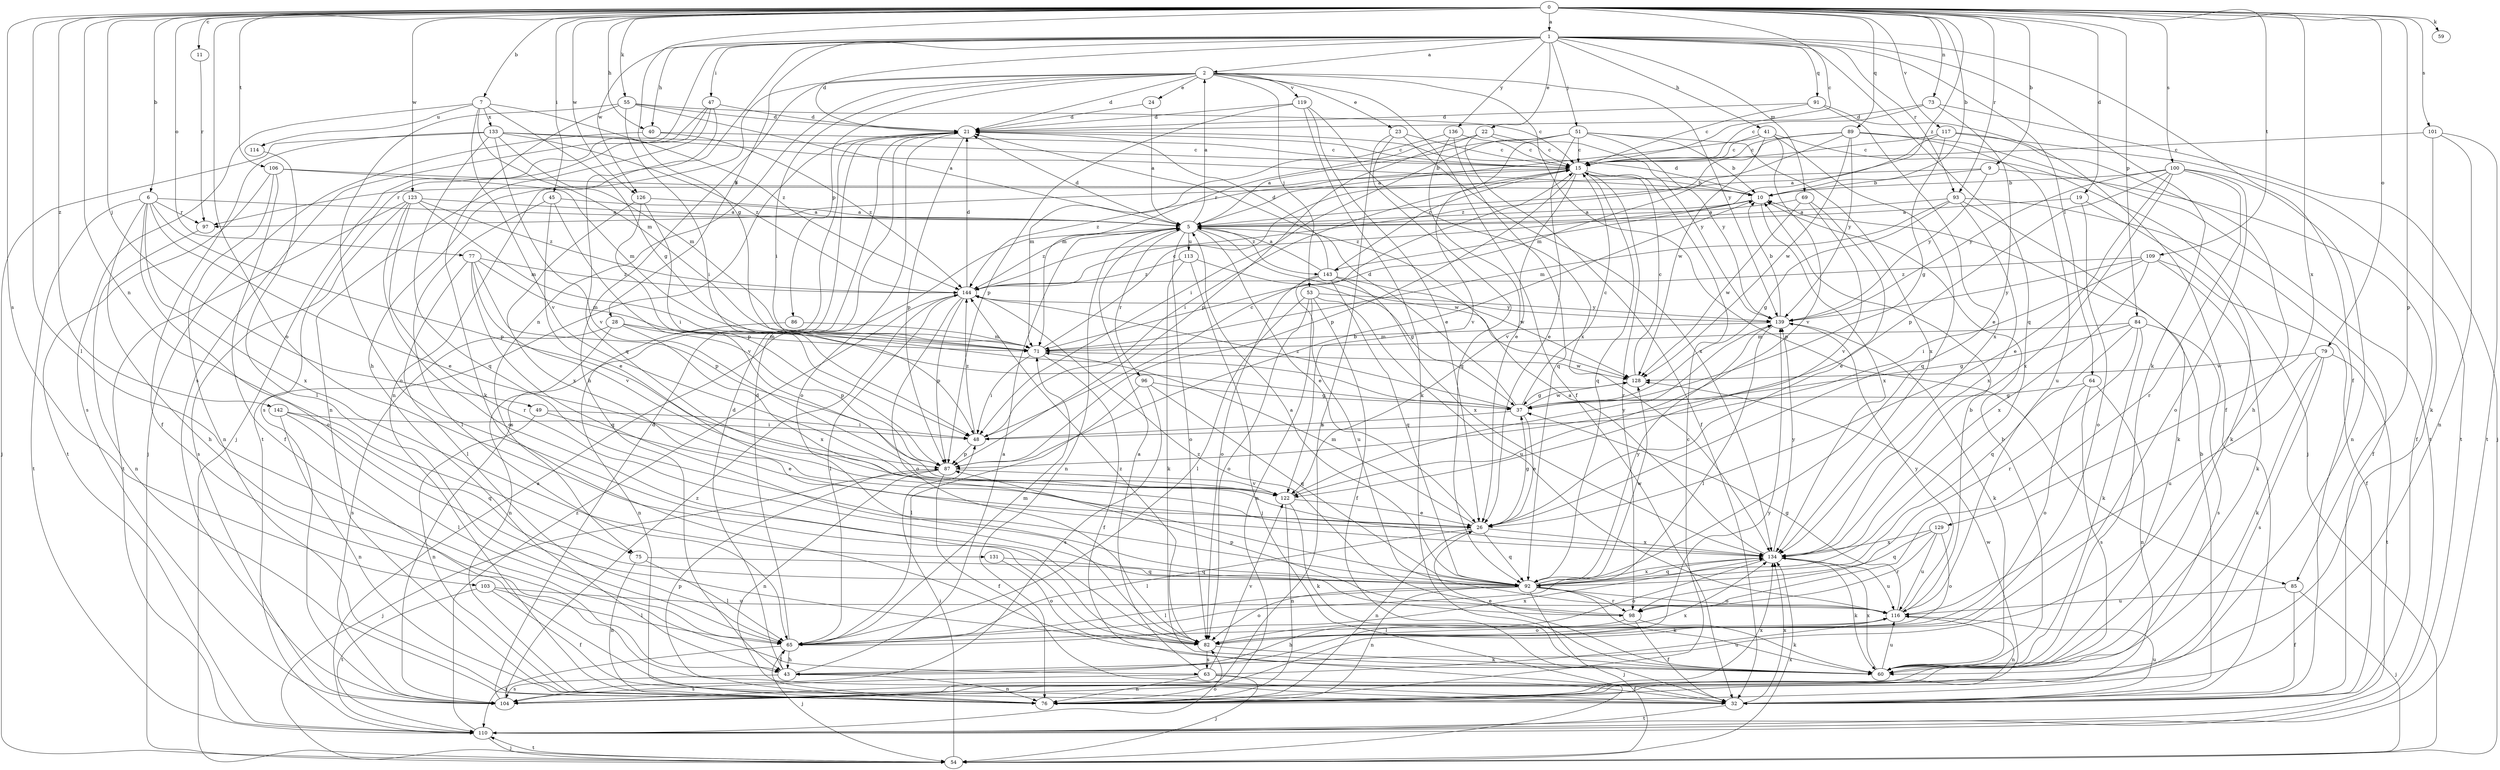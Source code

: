 strict digraph  {
0;
1;
2;
5;
6;
7;
9;
10;
11;
15;
19;
21;
22;
23;
24;
26;
28;
32;
37;
40;
41;
43;
45;
47;
48;
49;
51;
53;
54;
55;
59;
60;
63;
64;
65;
69;
71;
73;
75;
76;
77;
79;
82;
84;
85;
86;
87;
89;
91;
92;
93;
96;
97;
98;
100;
101;
103;
104;
106;
109;
110;
113;
114;
116;
117;
119;
122;
123;
126;
128;
129;
131;
133;
134;
136;
139;
142;
143;
144;
0 -> 1  [label=a];
0 -> 6  [label=b];
0 -> 7  [label=b];
0 -> 9  [label=b];
0 -> 10  [label=b];
0 -> 11  [label=c];
0 -> 15  [label=c];
0 -> 19  [label=d];
0 -> 37  [label=g];
0 -> 40  [label=h];
0 -> 45  [label=i];
0 -> 49  [label=j];
0 -> 55  [label=k];
0 -> 59  [label=k];
0 -> 63  [label=l];
0 -> 73  [label=n];
0 -> 75  [label=n];
0 -> 77  [label=o];
0 -> 79  [label=o];
0 -> 82  [label=o];
0 -> 84  [label=p];
0 -> 85  [label=p];
0 -> 89  [label=q];
0 -> 93  [label=r];
0 -> 100  [label=s];
0 -> 101  [label=s];
0 -> 103  [label=s];
0 -> 106  [label=t];
0 -> 109  [label=t];
0 -> 117  [label=v];
0 -> 123  [label=w];
0 -> 126  [label=w];
0 -> 129  [label=x];
0 -> 142  [label=z];
0 -> 143  [label=z];
1 -> 2  [label=a];
1 -> 21  [label=d];
1 -> 22  [label=e];
1 -> 28  [label=f];
1 -> 32  [label=f];
1 -> 40  [label=h];
1 -> 41  [label=h];
1 -> 43  [label=h];
1 -> 47  [label=i];
1 -> 51  [label=j];
1 -> 60  [label=k];
1 -> 64  [label=l];
1 -> 69  [label=m];
1 -> 91  [label=q];
1 -> 92  [label=q];
1 -> 93  [label=r];
1 -> 104  [label=s];
1 -> 126  [label=w];
1 -> 136  [label=y];
2 -> 21  [label=d];
2 -> 23  [label=e];
2 -> 24  [label=e];
2 -> 32  [label=f];
2 -> 43  [label=h];
2 -> 48  [label=i];
2 -> 53  [label=j];
2 -> 75  [label=n];
2 -> 76  [label=n];
2 -> 85  [label=p];
2 -> 86  [label=p];
2 -> 119  [label=v];
2 -> 139  [label=y];
5 -> 2  [label=a];
5 -> 21  [label=d];
5 -> 26  [label=e];
5 -> 76  [label=n];
5 -> 82  [label=o];
5 -> 96  [label=r];
5 -> 113  [label=u];
5 -> 128  [label=w];
5 -> 143  [label=z];
5 -> 144  [label=z];
6 -> 5  [label=a];
6 -> 26  [label=e];
6 -> 43  [label=h];
6 -> 82  [label=o];
6 -> 87  [label=p];
6 -> 97  [label=r];
6 -> 110  [label=t];
6 -> 131  [label=x];
7 -> 37  [label=g];
7 -> 71  [label=m];
7 -> 104  [label=s];
7 -> 114  [label=u];
7 -> 122  [label=v];
7 -> 133  [label=x];
7 -> 144  [label=z];
9 -> 10  [label=b];
9 -> 32  [label=f];
9 -> 97  [label=r];
9 -> 139  [label=y];
10 -> 5  [label=a];
10 -> 21  [label=d];
10 -> 134  [label=x];
10 -> 144  [label=z];
11 -> 97  [label=r];
15 -> 10  [label=b];
15 -> 48  [label=i];
15 -> 87  [label=p];
15 -> 92  [label=q];
15 -> 97  [label=r];
15 -> 98  [label=r];
15 -> 122  [label=v];
15 -> 144  [label=z];
19 -> 5  [label=a];
19 -> 60  [label=k];
19 -> 82  [label=o];
21 -> 15  [label=c];
21 -> 82  [label=o];
21 -> 87  [label=p];
21 -> 104  [label=s];
21 -> 110  [label=t];
22 -> 15  [label=c];
22 -> 32  [label=f];
22 -> 71  [label=m];
22 -> 87  [label=p];
22 -> 139  [label=y];
23 -> 15  [label=c];
23 -> 92  [label=q];
23 -> 104  [label=s];
23 -> 134  [label=x];
24 -> 5  [label=a];
24 -> 21  [label=d];
26 -> 37  [label=g];
26 -> 65  [label=l];
26 -> 71  [label=m];
26 -> 76  [label=n];
26 -> 92  [label=q];
26 -> 134  [label=x];
28 -> 71  [label=m];
28 -> 76  [label=n];
28 -> 87  [label=p];
28 -> 104  [label=s];
28 -> 134  [label=x];
32 -> 10  [label=b];
32 -> 110  [label=t];
32 -> 116  [label=u];
32 -> 134  [label=x];
37 -> 15  [label=c];
37 -> 21  [label=d];
37 -> 26  [label=e];
37 -> 48  [label=i];
37 -> 128  [label=w];
37 -> 144  [label=z];
40 -> 15  [label=c];
40 -> 54  [label=j];
40 -> 144  [label=z];
41 -> 5  [label=a];
41 -> 15  [label=c];
41 -> 54  [label=j];
41 -> 92  [label=q];
41 -> 122  [label=v];
41 -> 128  [label=w];
43 -> 5  [label=a];
43 -> 21  [label=d];
43 -> 65  [label=l];
43 -> 76  [label=n];
43 -> 104  [label=s];
43 -> 134  [label=x];
45 -> 5  [label=a];
45 -> 26  [label=e];
45 -> 65  [label=l];
45 -> 122  [label=v];
47 -> 21  [label=d];
47 -> 54  [label=j];
47 -> 76  [label=n];
47 -> 92  [label=q];
47 -> 104  [label=s];
48 -> 15  [label=c];
48 -> 87  [label=p];
48 -> 144  [label=z];
49 -> 26  [label=e];
49 -> 48  [label=i];
49 -> 76  [label=n];
51 -> 5  [label=a];
51 -> 10  [label=b];
51 -> 15  [label=c];
51 -> 26  [label=e];
51 -> 48  [label=i];
51 -> 122  [label=v];
51 -> 134  [label=x];
51 -> 139  [label=y];
53 -> 32  [label=f];
53 -> 65  [label=l];
53 -> 76  [label=n];
53 -> 82  [label=o];
53 -> 116  [label=u];
53 -> 139  [label=y];
54 -> 48  [label=i];
54 -> 110  [label=t];
54 -> 134  [label=x];
55 -> 5  [label=a];
55 -> 15  [label=c];
55 -> 21  [label=d];
55 -> 48  [label=i];
55 -> 60  [label=k];
55 -> 82  [label=o];
60 -> 10  [label=b];
60 -> 26  [label=e];
60 -> 116  [label=u];
60 -> 134  [label=x];
63 -> 5  [label=a];
63 -> 32  [label=f];
63 -> 54  [label=j];
63 -> 76  [label=n];
63 -> 104  [label=s];
63 -> 116  [label=u];
63 -> 122  [label=v];
64 -> 37  [label=g];
64 -> 76  [label=n];
64 -> 82  [label=o];
64 -> 104  [label=s];
65 -> 21  [label=d];
65 -> 43  [label=h];
65 -> 54  [label=j];
65 -> 71  [label=m];
65 -> 110  [label=t];
65 -> 134  [label=x];
69 -> 5  [label=a];
69 -> 26  [label=e];
69 -> 122  [label=v];
69 -> 128  [label=w];
71 -> 15  [label=c];
71 -> 32  [label=f];
71 -> 48  [label=i];
71 -> 128  [label=w];
73 -> 15  [label=c];
73 -> 21  [label=d];
73 -> 26  [label=e];
73 -> 54  [label=j];
75 -> 65  [label=l];
75 -> 76  [label=n];
75 -> 92  [label=q];
76 -> 15  [label=c];
76 -> 87  [label=p];
76 -> 128  [label=w];
76 -> 134  [label=x];
77 -> 65  [label=l];
77 -> 71  [label=m];
77 -> 87  [label=p];
77 -> 92  [label=q];
77 -> 122  [label=v];
77 -> 144  [label=z];
79 -> 60  [label=k];
79 -> 104  [label=s];
79 -> 110  [label=t];
79 -> 116  [label=u];
79 -> 128  [label=w];
82 -> 60  [label=k];
82 -> 144  [label=z];
82 -> 63  [label=s];
84 -> 37  [label=g];
84 -> 60  [label=k];
84 -> 71  [label=m];
84 -> 92  [label=q];
84 -> 98  [label=r];
84 -> 104  [label=s];
85 -> 32  [label=f];
85 -> 54  [label=j];
85 -> 116  [label=u];
86 -> 71  [label=m];
86 -> 76  [label=n];
87 -> 10  [label=b];
87 -> 32  [label=f];
87 -> 54  [label=j];
87 -> 76  [label=n];
87 -> 122  [label=v];
89 -> 15  [label=c];
89 -> 71  [label=m];
89 -> 110  [label=t];
89 -> 116  [label=u];
89 -> 128  [label=w];
89 -> 139  [label=y];
89 -> 144  [label=z];
91 -> 15  [label=c];
91 -> 21  [label=d];
91 -> 32  [label=f];
91 -> 134  [label=x];
92 -> 5  [label=a];
92 -> 54  [label=j];
92 -> 60  [label=k];
92 -> 65  [label=l];
92 -> 76  [label=n];
92 -> 82  [label=o];
92 -> 98  [label=r];
92 -> 116  [label=u];
92 -> 128  [label=w];
92 -> 134  [label=x];
92 -> 139  [label=y];
93 -> 5  [label=a];
93 -> 32  [label=f];
93 -> 37  [label=g];
93 -> 60  [label=k];
93 -> 71  [label=m];
93 -> 134  [label=x];
96 -> 37  [label=g];
96 -> 65  [label=l];
96 -> 92  [label=q];
96 -> 104  [label=s];
97 -> 76  [label=n];
98 -> 32  [label=f];
98 -> 43  [label=h];
98 -> 60  [label=k];
98 -> 87  [label=p];
98 -> 144  [label=z];
100 -> 10  [label=b];
100 -> 26  [label=e];
100 -> 76  [label=n];
100 -> 82  [label=o];
100 -> 87  [label=p];
100 -> 98  [label=r];
100 -> 134  [label=x];
100 -> 139  [label=y];
101 -> 15  [label=c];
101 -> 60  [label=k];
101 -> 76  [label=n];
101 -> 110  [label=t];
103 -> 32  [label=f];
103 -> 65  [label=l];
103 -> 110  [label=t];
103 -> 116  [label=u];
104 -> 21  [label=d];
104 -> 139  [label=y];
104 -> 144  [label=z];
106 -> 10  [label=b];
106 -> 32  [label=f];
106 -> 71  [label=m];
106 -> 76  [label=n];
106 -> 110  [label=t];
109 -> 32  [label=f];
109 -> 48  [label=i];
109 -> 60  [label=k];
109 -> 134  [label=x];
109 -> 139  [label=y];
109 -> 144  [label=z];
110 -> 5  [label=a];
110 -> 54  [label=j];
110 -> 82  [label=o];
110 -> 144  [label=z];
113 -> 37  [label=g];
113 -> 54  [label=j];
113 -> 60  [label=k];
113 -> 144  [label=z];
114 -> 65  [label=l];
116 -> 10  [label=b];
116 -> 37  [label=g];
116 -> 65  [label=l];
116 -> 76  [label=n];
116 -> 82  [label=o];
116 -> 139  [label=y];
117 -> 5  [label=a];
117 -> 15  [label=c];
117 -> 37  [label=g];
117 -> 43  [label=h];
117 -> 110  [label=t];
119 -> 21  [label=d];
119 -> 26  [label=e];
119 -> 60  [label=k];
119 -> 87  [label=p];
119 -> 134  [label=x];
122 -> 26  [label=e];
122 -> 60  [label=k];
122 -> 76  [label=n];
122 -> 139  [label=y];
123 -> 5  [label=a];
123 -> 71  [label=m];
123 -> 82  [label=o];
123 -> 98  [label=r];
123 -> 104  [label=s];
123 -> 110  [label=t];
123 -> 144  [label=z];
126 -> 5  [label=a];
126 -> 48  [label=i];
126 -> 87  [label=p];
126 -> 134  [label=x];
128 -> 15  [label=c];
128 -> 37  [label=g];
129 -> 82  [label=o];
129 -> 92  [label=q];
129 -> 98  [label=r];
129 -> 116  [label=u];
129 -> 134  [label=x];
131 -> 82  [label=o];
131 -> 92  [label=q];
133 -> 10  [label=b];
133 -> 15  [label=c];
133 -> 32  [label=f];
133 -> 54  [label=j];
133 -> 71  [label=m];
133 -> 92  [label=q];
133 -> 122  [label=v];
133 -> 144  [label=z];
134 -> 5  [label=a];
134 -> 60  [label=k];
134 -> 82  [label=o];
134 -> 92  [label=q];
134 -> 116  [label=u];
134 -> 139  [label=y];
136 -> 15  [label=c];
136 -> 26  [label=e];
136 -> 71  [label=m];
136 -> 92  [label=q];
139 -> 10  [label=b];
139 -> 60  [label=k];
139 -> 65  [label=l];
139 -> 71  [label=m];
142 -> 48  [label=i];
142 -> 65  [label=l];
142 -> 76  [label=n];
142 -> 92  [label=q];
143 -> 5  [label=a];
143 -> 15  [label=c];
143 -> 21  [label=d];
143 -> 82  [label=o];
143 -> 92  [label=q];
143 -> 116  [label=u];
143 -> 128  [label=w];
143 -> 134  [label=x];
144 -> 21  [label=d];
144 -> 65  [label=l];
144 -> 82  [label=o];
144 -> 87  [label=p];
144 -> 139  [label=y];
}
